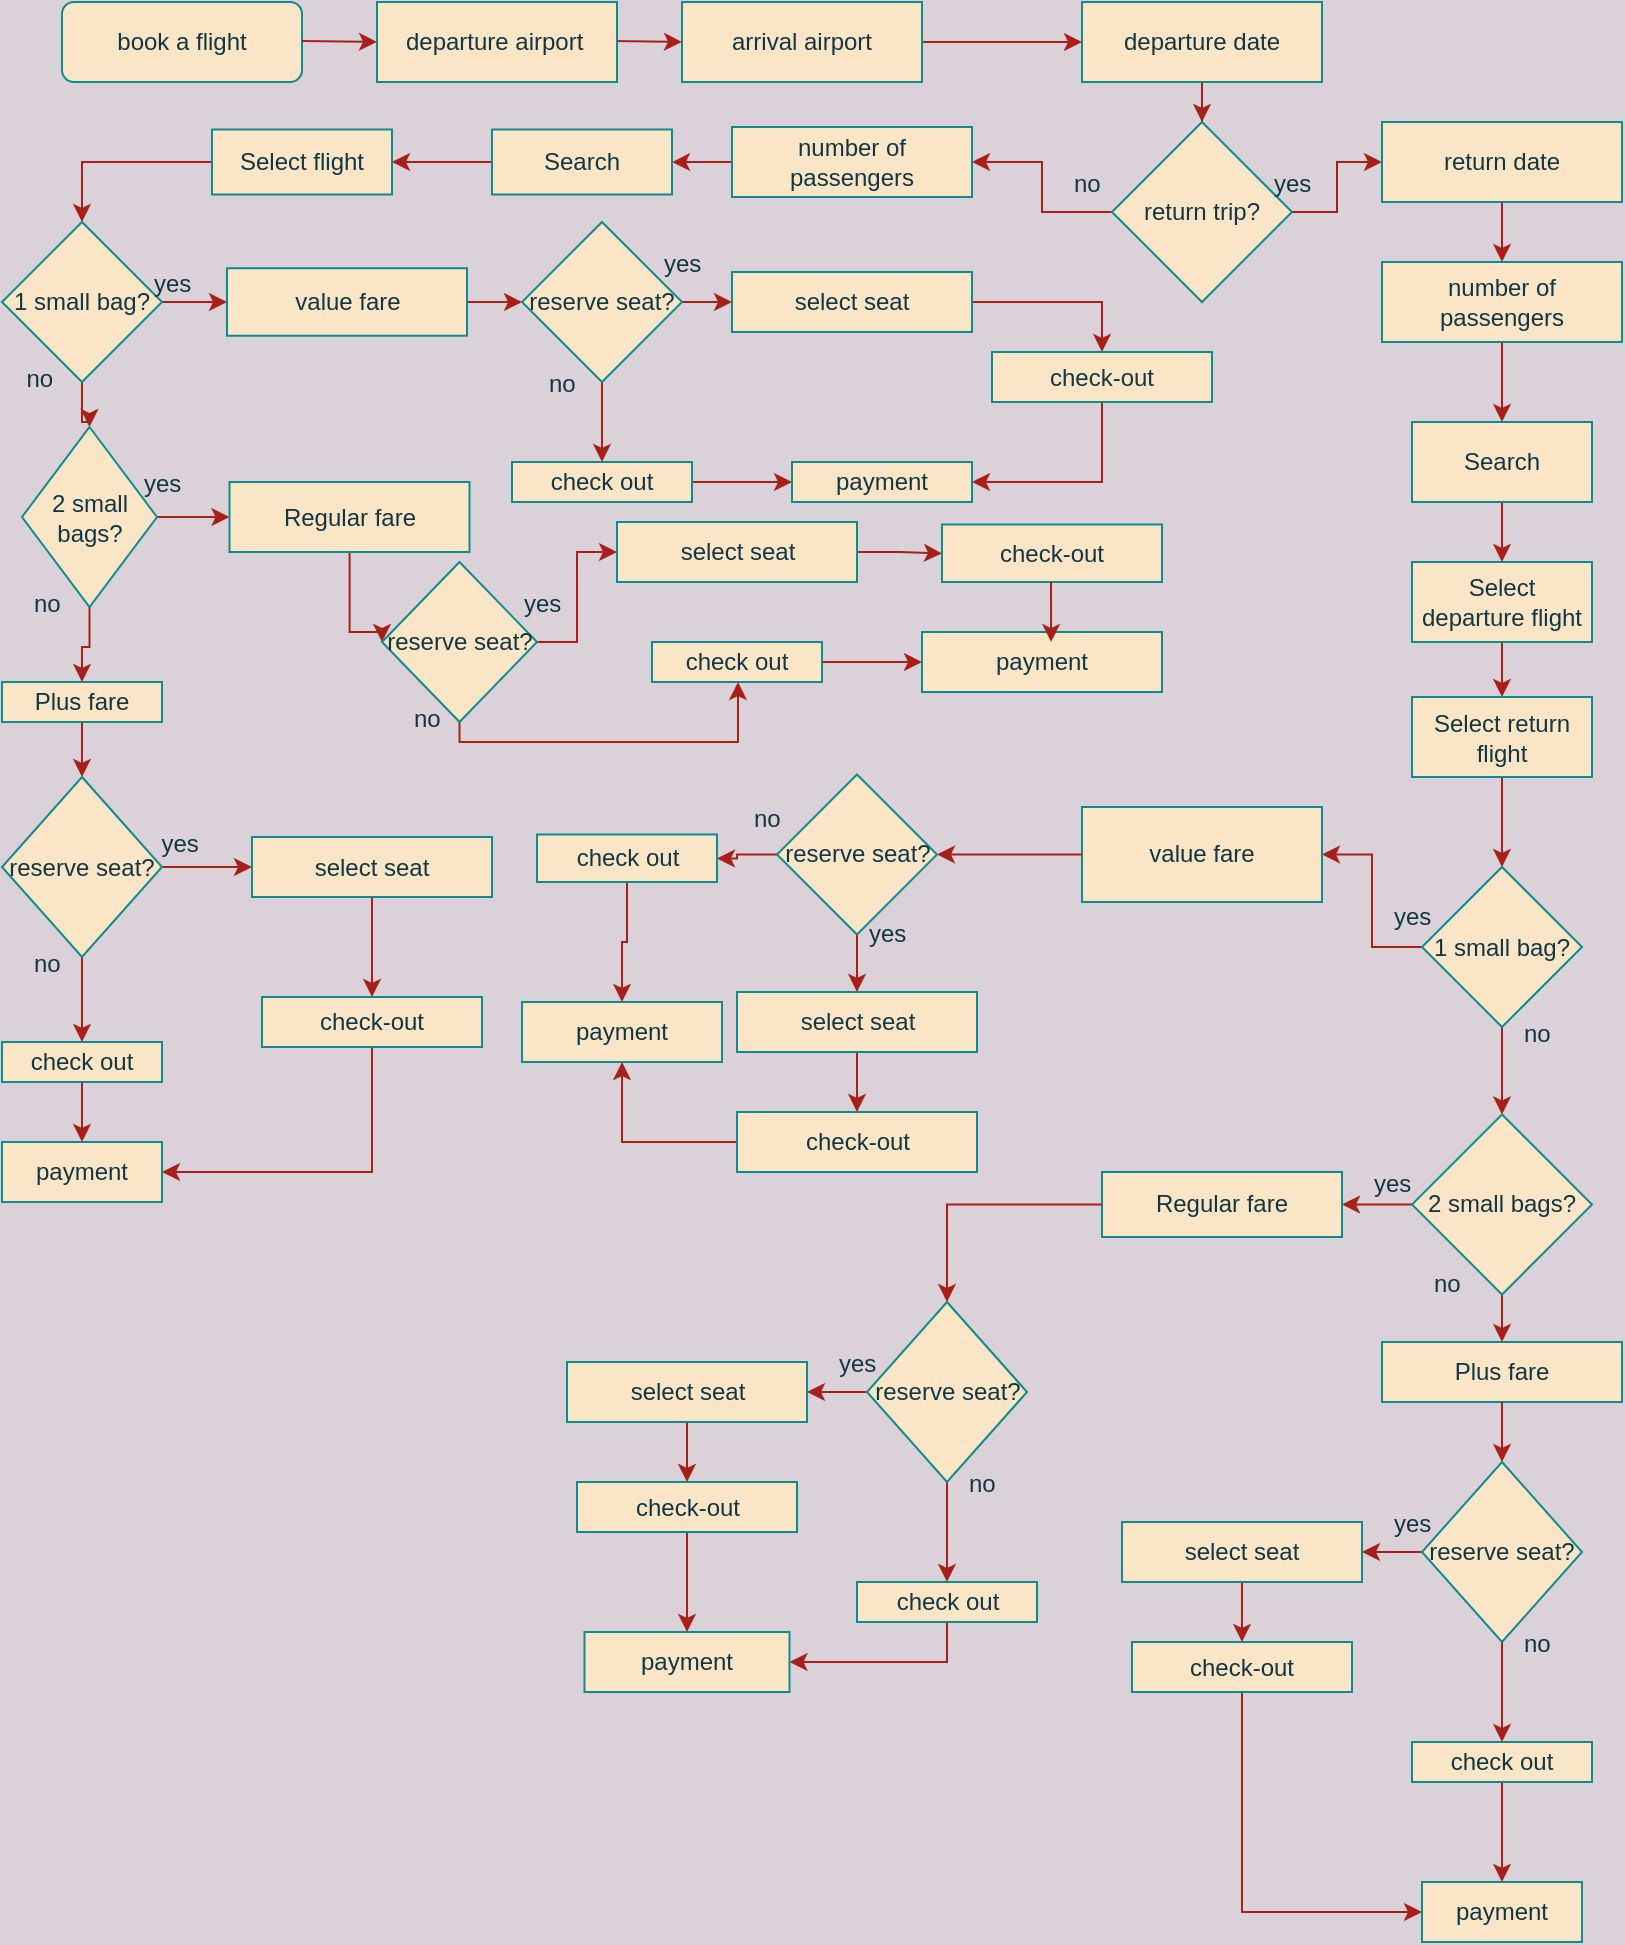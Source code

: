 <mxfile version="20.5.1" type="github">
  <diagram id="C5RBs43oDa-KdzZeNtuy" name="Page-1">
    <mxGraphModel dx="1554" dy="866" grid="1" gridSize="10" guides="1" tooltips="1" connect="1" arrows="1" fold="1" page="1" pageScale="1" pageWidth="827" pageHeight="1169" background="#DAD2D8" math="0" shadow="0">
      <root>
        <mxCell id="WIyWlLk6GJQsqaUBKTNV-0" />
        <mxCell id="WIyWlLk6GJQsqaUBKTNV-1" parent="WIyWlLk6GJQsqaUBKTNV-0" />
        <mxCell id="WIyWlLk6GJQsqaUBKTNV-3" value="book a flight" style="rounded=1;whiteSpace=wrap;html=1;fontSize=12;glass=0;strokeWidth=1;shadow=0;fillColor=#FAE5C7;strokeColor=#0F8B8D;fontColor=#143642;" parent="WIyWlLk6GJQsqaUBKTNV-1" vertex="1">
          <mxGeometry x="30" y="40" width="120" height="40" as="geometry" />
        </mxCell>
        <mxCell id="eK6FQkArAcEVJqSyKkLl-17" value="" style="edgeStyle=orthogonalEdgeStyle;rounded=0;orthogonalLoop=1;jettySize=auto;html=1;labelBackgroundColor=#DAD2D8;strokeColor=#A8201A;fontColor=#143642;" parent="WIyWlLk6GJQsqaUBKTNV-1" source="eK6FQkArAcEVJqSyKkLl-1" target="eK6FQkArAcEVJqSyKkLl-16" edge="1">
          <mxGeometry relative="1" as="geometry" />
        </mxCell>
        <mxCell id="eK6FQkArAcEVJqSyKkLl-1" value="arrival airport" style="rounded=0;whiteSpace=wrap;html=1;fillColor=#FAE5C7;strokeColor=#0F8B8D;fontColor=#143642;" parent="WIyWlLk6GJQsqaUBKTNV-1" vertex="1">
          <mxGeometry x="340" y="40" width="120" height="40" as="geometry" />
        </mxCell>
        <mxCell id="eK6FQkArAcEVJqSyKkLl-4" value="" style="endArrow=classic;html=1;rounded=0;entryX=0;entryY=0.5;entryDx=0;entryDy=0;labelBackgroundColor=#DAD2D8;strokeColor=#A8201A;fontColor=#143642;" parent="WIyWlLk6GJQsqaUBKTNV-1" edge="1" target="eK6FQkArAcEVJqSyKkLl-1">
          <mxGeometry width="50" height="50" relative="1" as="geometry">
            <mxPoint x="305" y="59.5" as="sourcePoint" />
            <mxPoint x="335" y="59.5" as="targetPoint" />
            <Array as="points">
              <mxPoint x="305" y="59.5" />
            </Array>
          </mxGeometry>
        </mxCell>
        <mxCell id="eK6FQkArAcEVJqSyKkLl-20" value="" style="edgeStyle=orthogonalEdgeStyle;rounded=0;orthogonalLoop=1;jettySize=auto;html=1;labelBackgroundColor=#DAD2D8;strokeColor=#A8201A;fontColor=#143642;" parent="WIyWlLk6GJQsqaUBKTNV-1" source="eK6FQkArAcEVJqSyKkLl-16" target="eK6FQkArAcEVJqSyKkLl-18" edge="1">
          <mxGeometry relative="1" as="geometry" />
        </mxCell>
        <mxCell id="eK6FQkArAcEVJqSyKkLl-16" value="departure date" style="rounded=0;whiteSpace=wrap;html=1;fillColor=#FAE5C7;strokeColor=#0F8B8D;fontColor=#143642;" parent="WIyWlLk6GJQsqaUBKTNV-1" vertex="1">
          <mxGeometry x="540" y="40" width="120" height="40" as="geometry" />
        </mxCell>
        <mxCell id="eK6FQkArAcEVJqSyKkLl-22" value="" style="edgeStyle=orthogonalEdgeStyle;rounded=0;orthogonalLoop=1;jettySize=auto;html=1;labelBackgroundColor=#DAD2D8;strokeColor=#A8201A;fontColor=#143642;" parent="WIyWlLk6GJQsqaUBKTNV-1" source="eK6FQkArAcEVJqSyKkLl-18" target="eK6FQkArAcEVJqSyKkLl-21" edge="1">
          <mxGeometry relative="1" as="geometry" />
        </mxCell>
        <mxCell id="rhOe6zKHTogy2aYQI5L2-4" value="" style="edgeStyle=orthogonalEdgeStyle;rounded=0;orthogonalLoop=1;jettySize=auto;html=1;labelBackgroundColor=#DAD2D8;strokeColor=#A8201A;fontColor=#143642;" edge="1" parent="WIyWlLk6GJQsqaUBKTNV-1" source="eK6FQkArAcEVJqSyKkLl-18" target="rhOe6zKHTogy2aYQI5L2-3">
          <mxGeometry relative="1" as="geometry" />
        </mxCell>
        <mxCell id="eK6FQkArAcEVJqSyKkLl-18" value="return trip?" style="rhombus;whiteSpace=wrap;html=1;rounded=0;fillColor=#FAE5C7;strokeColor=#0F8B8D;fontColor=#143642;" parent="WIyWlLk6GJQsqaUBKTNV-1" vertex="1">
          <mxGeometry x="555" y="100" width="90" height="90" as="geometry" />
        </mxCell>
        <mxCell id="rhOe6zKHTogy2aYQI5L2-7" value="" style="edgeStyle=orthogonalEdgeStyle;rounded=0;orthogonalLoop=1;jettySize=auto;html=1;labelBackgroundColor=#DAD2D8;strokeColor=#A8201A;fontColor=#143642;" edge="1" parent="WIyWlLk6GJQsqaUBKTNV-1" source="eK6FQkArAcEVJqSyKkLl-21" target="rhOe6zKHTogy2aYQI5L2-6">
          <mxGeometry relative="1" as="geometry" />
        </mxCell>
        <mxCell id="eK6FQkArAcEVJqSyKkLl-21" value="return date" style="whiteSpace=wrap;html=1;rounded=0;fillColor=#FAE5C7;strokeColor=#0F8B8D;fontColor=#143642;" parent="WIyWlLk6GJQsqaUBKTNV-1" vertex="1">
          <mxGeometry x="690" y="100" width="120" height="40" as="geometry" />
        </mxCell>
        <mxCell id="rhOe6zKHTogy2aYQI5L2-0" value="yes" style="text;strokeColor=none;fillColor=none;align=left;verticalAlign=middle;spacingLeft=4;spacingRight=4;overflow=hidden;points=[[0,0.5],[1,0.5]];portConstraint=eastwest;rotatable=0;fontColor=#143642;" vertex="1" parent="WIyWlLk6GJQsqaUBKTNV-1">
          <mxGeometry x="630" y="120" width="40" height="20" as="geometry" />
        </mxCell>
        <mxCell id="rhOe6zKHTogy2aYQI5L2-9" value="" style="edgeStyle=orthogonalEdgeStyle;rounded=0;orthogonalLoop=1;jettySize=auto;html=1;labelBackgroundColor=#DAD2D8;strokeColor=#A8201A;fontColor=#143642;" edge="1" parent="WIyWlLk6GJQsqaUBKTNV-1" source="rhOe6zKHTogy2aYQI5L2-3" target="rhOe6zKHTogy2aYQI5L2-8">
          <mxGeometry relative="1" as="geometry" />
        </mxCell>
        <mxCell id="rhOe6zKHTogy2aYQI5L2-3" value="number of passengers" style="whiteSpace=wrap;html=1;rounded=0;fillColor=#FAE5C7;strokeColor=#0F8B8D;fontColor=#143642;" vertex="1" parent="WIyWlLk6GJQsqaUBKTNV-1">
          <mxGeometry x="365" y="102.5" width="120" height="35" as="geometry" />
        </mxCell>
        <mxCell id="rhOe6zKHTogy2aYQI5L2-5" value="no" style="text;strokeColor=none;fillColor=none;align=left;verticalAlign=middle;spacingLeft=4;spacingRight=4;overflow=hidden;points=[[0,0.5],[1,0.5]];portConstraint=eastwest;rotatable=0;fontColor=#143642;" vertex="1" parent="WIyWlLk6GJQsqaUBKTNV-1">
          <mxGeometry x="530" y="120" width="40" height="20" as="geometry" />
        </mxCell>
        <mxCell id="rhOe6zKHTogy2aYQI5L2-11" value="" style="edgeStyle=orthogonalEdgeStyle;rounded=0;orthogonalLoop=1;jettySize=auto;html=1;labelBackgroundColor=#DAD2D8;strokeColor=#A8201A;fontColor=#143642;" edge="1" parent="WIyWlLk6GJQsqaUBKTNV-1" source="rhOe6zKHTogy2aYQI5L2-6" target="rhOe6zKHTogy2aYQI5L2-10">
          <mxGeometry relative="1" as="geometry" />
        </mxCell>
        <mxCell id="rhOe6zKHTogy2aYQI5L2-6" value="number of passengers" style="whiteSpace=wrap;html=1;rounded=0;fillColor=#FAE5C7;strokeColor=#0F8B8D;fontColor=#143642;" vertex="1" parent="WIyWlLk6GJQsqaUBKTNV-1">
          <mxGeometry x="690" y="170" width="120" height="40" as="geometry" />
        </mxCell>
        <mxCell id="rhOe6zKHTogy2aYQI5L2-13" value="" style="edgeStyle=orthogonalEdgeStyle;rounded=0;orthogonalLoop=1;jettySize=auto;html=1;labelBackgroundColor=#DAD2D8;strokeColor=#A8201A;fontColor=#143642;" edge="1" parent="WIyWlLk6GJQsqaUBKTNV-1" source="rhOe6zKHTogy2aYQI5L2-8" target="rhOe6zKHTogy2aYQI5L2-12">
          <mxGeometry relative="1" as="geometry" />
        </mxCell>
        <mxCell id="rhOe6zKHTogy2aYQI5L2-8" value="Search" style="whiteSpace=wrap;html=1;rounded=0;fillColor=#FAE5C7;strokeColor=#0F8B8D;fontColor=#143642;" vertex="1" parent="WIyWlLk6GJQsqaUBKTNV-1">
          <mxGeometry x="245" y="103.75" width="90" height="32.5" as="geometry" />
        </mxCell>
        <mxCell id="rhOe6zKHTogy2aYQI5L2-15" value="" style="edgeStyle=orthogonalEdgeStyle;rounded=0;orthogonalLoop=1;jettySize=auto;html=1;labelBackgroundColor=#DAD2D8;strokeColor=#A8201A;fontColor=#143642;" edge="1" parent="WIyWlLk6GJQsqaUBKTNV-1" source="rhOe6zKHTogy2aYQI5L2-10" target="rhOe6zKHTogy2aYQI5L2-14">
          <mxGeometry relative="1" as="geometry" />
        </mxCell>
        <mxCell id="rhOe6zKHTogy2aYQI5L2-10" value="Search" style="whiteSpace=wrap;html=1;rounded=0;fillColor=#FAE5C7;strokeColor=#0F8B8D;fontColor=#143642;" vertex="1" parent="WIyWlLk6GJQsqaUBKTNV-1">
          <mxGeometry x="705" y="250" width="90" height="40" as="geometry" />
        </mxCell>
        <mxCell id="rhOe6zKHTogy2aYQI5L2-19" value="" style="edgeStyle=orthogonalEdgeStyle;rounded=0;orthogonalLoop=1;jettySize=auto;html=1;labelBackgroundColor=#DAD2D8;strokeColor=#A8201A;fontColor=#143642;" edge="1" parent="WIyWlLk6GJQsqaUBKTNV-1" source="rhOe6zKHTogy2aYQI5L2-12" target="rhOe6zKHTogy2aYQI5L2-18">
          <mxGeometry relative="1" as="geometry" />
        </mxCell>
        <mxCell id="rhOe6zKHTogy2aYQI5L2-12" value="Select flight" style="whiteSpace=wrap;html=1;rounded=0;fillColor=#FAE5C7;strokeColor=#0F8B8D;fontColor=#143642;" vertex="1" parent="WIyWlLk6GJQsqaUBKTNV-1">
          <mxGeometry x="105" y="103.75" width="90" height="32.5" as="geometry" />
        </mxCell>
        <mxCell id="rhOe6zKHTogy2aYQI5L2-17" value="" style="edgeStyle=orthogonalEdgeStyle;rounded=0;orthogonalLoop=1;jettySize=auto;html=1;labelBackgroundColor=#DAD2D8;strokeColor=#A8201A;fontColor=#143642;" edge="1" parent="WIyWlLk6GJQsqaUBKTNV-1" source="rhOe6zKHTogy2aYQI5L2-14" target="rhOe6zKHTogy2aYQI5L2-16">
          <mxGeometry relative="1" as="geometry" />
        </mxCell>
        <mxCell id="rhOe6zKHTogy2aYQI5L2-14" value="Select departure flight" style="whiteSpace=wrap;html=1;rounded=0;fillColor=#FAE5C7;strokeColor=#0F8B8D;fontColor=#143642;" vertex="1" parent="WIyWlLk6GJQsqaUBKTNV-1">
          <mxGeometry x="705" y="320" width="90" height="40" as="geometry" />
        </mxCell>
        <mxCell id="rhOe6zKHTogy2aYQI5L2-35" value="" style="edgeStyle=orthogonalEdgeStyle;rounded=0;orthogonalLoop=1;jettySize=auto;html=1;labelBackgroundColor=#DAD2D8;strokeColor=#A8201A;fontColor=#143642;" edge="1" parent="WIyWlLk6GJQsqaUBKTNV-1" source="rhOe6zKHTogy2aYQI5L2-16" target="rhOe6zKHTogy2aYQI5L2-34">
          <mxGeometry relative="1" as="geometry" />
        </mxCell>
        <mxCell id="rhOe6zKHTogy2aYQI5L2-16" value="Select return flight" style="whiteSpace=wrap;html=1;rounded=0;fillColor=#FAE5C7;strokeColor=#0F8B8D;fontColor=#143642;" vertex="1" parent="WIyWlLk6GJQsqaUBKTNV-1">
          <mxGeometry x="705" y="387.5" width="90" height="40" as="geometry" />
        </mxCell>
        <mxCell id="rhOe6zKHTogy2aYQI5L2-21" value="" style="edgeStyle=orthogonalEdgeStyle;rounded=0;orthogonalLoop=1;jettySize=auto;html=1;labelBackgroundColor=#DAD2D8;strokeColor=#A8201A;fontColor=#143642;" edge="1" parent="WIyWlLk6GJQsqaUBKTNV-1" source="rhOe6zKHTogy2aYQI5L2-18" target="rhOe6zKHTogy2aYQI5L2-20">
          <mxGeometry relative="1" as="geometry" />
        </mxCell>
        <mxCell id="rhOe6zKHTogy2aYQI5L2-27" value="" style="edgeStyle=orthogonalEdgeStyle;rounded=0;orthogonalLoop=1;jettySize=auto;html=1;labelBackgroundColor=#DAD2D8;strokeColor=#A8201A;fontColor=#143642;" edge="1" parent="WIyWlLk6GJQsqaUBKTNV-1" source="rhOe6zKHTogy2aYQI5L2-18" target="rhOe6zKHTogy2aYQI5L2-26">
          <mxGeometry relative="1" as="geometry" />
        </mxCell>
        <mxCell id="rhOe6zKHTogy2aYQI5L2-18" value="1 small bag?" style="rhombus;whiteSpace=wrap;html=1;rounded=0;fillColor=#FAE5C7;strokeColor=#0F8B8D;fontColor=#143642;" vertex="1" parent="WIyWlLk6GJQsqaUBKTNV-1">
          <mxGeometry y="150" width="80" height="80" as="geometry" />
        </mxCell>
        <mxCell id="rhOe6zKHTogy2aYQI5L2-54" value="" style="edgeStyle=orthogonalEdgeStyle;rounded=0;orthogonalLoop=1;jettySize=auto;html=1;labelBackgroundColor=#DAD2D8;strokeColor=#A8201A;fontColor=#143642;" edge="1" parent="WIyWlLk6GJQsqaUBKTNV-1" source="rhOe6zKHTogy2aYQI5L2-20" target="rhOe6zKHTogy2aYQI5L2-53">
          <mxGeometry relative="1" as="geometry" />
        </mxCell>
        <mxCell id="rhOe6zKHTogy2aYQI5L2-20" value="value fare" style="whiteSpace=wrap;html=1;rounded=0;fillColor=#FAE5C7;strokeColor=#0F8B8D;fontColor=#143642;" vertex="1" parent="WIyWlLk6GJQsqaUBKTNV-1">
          <mxGeometry x="112.5" y="173.12" width="120" height="33.75" as="geometry" />
        </mxCell>
        <mxCell id="rhOe6zKHTogy2aYQI5L2-22" value="yes" style="text;strokeColor=none;fillColor=none;align=left;verticalAlign=middle;spacingLeft=4;spacingRight=4;overflow=hidden;points=[[0,0.5],[1,0.5]];portConstraint=eastwest;rotatable=0;fontColor=#143642;" vertex="1" parent="WIyWlLk6GJQsqaUBKTNV-1">
          <mxGeometry x="70" y="170" width="40" height="20" as="geometry" />
        </mxCell>
        <mxCell id="rhOe6zKHTogy2aYQI5L2-23" value="no" style="text;strokeColor=none;fillColor=none;align=left;verticalAlign=middle;spacingLeft=4;spacingRight=4;overflow=hidden;points=[[0,0.5],[1,0.5]];portConstraint=eastwest;rotatable=0;fontColor=#143642;" vertex="1" parent="WIyWlLk6GJQsqaUBKTNV-1">
          <mxGeometry x="6.25" y="217.5" width="40" height="20" as="geometry" />
        </mxCell>
        <mxCell id="rhOe6zKHTogy2aYQI5L2-29" value="" style="edgeStyle=orthogonalEdgeStyle;rounded=0;orthogonalLoop=1;jettySize=auto;html=1;labelBackgroundColor=#DAD2D8;strokeColor=#A8201A;fontColor=#143642;" edge="1" parent="WIyWlLk6GJQsqaUBKTNV-1" source="rhOe6zKHTogy2aYQI5L2-26" target="rhOe6zKHTogy2aYQI5L2-28">
          <mxGeometry relative="1" as="geometry" />
        </mxCell>
        <mxCell id="rhOe6zKHTogy2aYQI5L2-32" value="" style="edgeStyle=orthogonalEdgeStyle;rounded=0;orthogonalLoop=1;jettySize=auto;html=1;labelBackgroundColor=#DAD2D8;strokeColor=#A8201A;fontColor=#143642;" edge="1" parent="WIyWlLk6GJQsqaUBKTNV-1" source="rhOe6zKHTogy2aYQI5L2-26" target="rhOe6zKHTogy2aYQI5L2-31">
          <mxGeometry relative="1" as="geometry" />
        </mxCell>
        <mxCell id="rhOe6zKHTogy2aYQI5L2-26" value="2 small bags?" style="rhombus;whiteSpace=wrap;html=1;rounded=0;fillColor=#FAE5C7;strokeColor=#0F8B8D;fontColor=#143642;" vertex="1" parent="WIyWlLk6GJQsqaUBKTNV-1">
          <mxGeometry x="10" y="252.5" width="67.5" height="90" as="geometry" />
        </mxCell>
        <mxCell id="rhOe6zKHTogy2aYQI5L2-73" value="" style="edgeStyle=orthogonalEdgeStyle;rounded=0;orthogonalLoop=1;jettySize=auto;html=1;entryX=0;entryY=0.5;entryDx=0;entryDy=0;labelBackgroundColor=#DAD2D8;strokeColor=#A8201A;fontColor=#143642;" edge="1" parent="WIyWlLk6GJQsqaUBKTNV-1" source="rhOe6zKHTogy2aYQI5L2-28" target="rhOe6zKHTogy2aYQI5L2-66">
          <mxGeometry relative="1" as="geometry">
            <mxPoint x="310" y="668" as="targetPoint" />
            <Array as="points">
              <mxPoint x="173" y="355" />
            </Array>
          </mxGeometry>
        </mxCell>
        <mxCell id="rhOe6zKHTogy2aYQI5L2-28" value="Regular fare" style="whiteSpace=wrap;html=1;rounded=0;fillColor=#FAE5C7;strokeColor=#0F8B8D;fontColor=#143642;" vertex="1" parent="WIyWlLk6GJQsqaUBKTNV-1">
          <mxGeometry x="113.75" y="280" width="120" height="35" as="geometry" />
        </mxCell>
        <mxCell id="rhOe6zKHTogy2aYQI5L2-30" value="yes" style="text;strokeColor=none;fillColor=none;align=left;verticalAlign=middle;spacingLeft=4;spacingRight=4;overflow=hidden;points=[[0,0.5],[1,0.5]];portConstraint=eastwest;rotatable=0;fontColor=#143642;" vertex="1" parent="WIyWlLk6GJQsqaUBKTNV-1">
          <mxGeometry x="65" y="270" width="40" height="20" as="geometry" />
        </mxCell>
        <mxCell id="rhOe6zKHTogy2aYQI5L2-106" value="" style="edgeStyle=orthogonalEdgeStyle;rounded=0;orthogonalLoop=1;jettySize=auto;html=1;labelBackgroundColor=#DAD2D8;strokeColor=#A8201A;fontColor=#143642;" edge="1" parent="WIyWlLk6GJQsqaUBKTNV-1" source="rhOe6zKHTogy2aYQI5L2-31" target="rhOe6zKHTogy2aYQI5L2-79">
          <mxGeometry relative="1" as="geometry" />
        </mxCell>
        <mxCell id="rhOe6zKHTogy2aYQI5L2-31" value="Plus fare" style="whiteSpace=wrap;html=1;rounded=0;fillColor=#FAE5C7;strokeColor=#0F8B8D;fontColor=#143642;" vertex="1" parent="WIyWlLk6GJQsqaUBKTNV-1">
          <mxGeometry y="380" width="80" height="20" as="geometry" />
        </mxCell>
        <mxCell id="rhOe6zKHTogy2aYQI5L2-33" value="no" style="text;strokeColor=none;fillColor=none;align=left;verticalAlign=middle;spacingLeft=4;spacingRight=4;overflow=hidden;points=[[0,0.5],[1,0.5]];portConstraint=eastwest;rotatable=0;fontColor=#143642;" vertex="1" parent="WIyWlLk6GJQsqaUBKTNV-1">
          <mxGeometry x="10" y="330" width="40" height="20" as="geometry" />
        </mxCell>
        <mxCell id="rhOe6zKHTogy2aYQI5L2-37" value="" style="edgeStyle=orthogonalEdgeStyle;rounded=0;orthogonalLoop=1;jettySize=auto;html=1;labelBackgroundColor=#DAD2D8;strokeColor=#A8201A;fontColor=#143642;" edge="1" parent="WIyWlLk6GJQsqaUBKTNV-1" source="rhOe6zKHTogy2aYQI5L2-34" target="rhOe6zKHTogy2aYQI5L2-36">
          <mxGeometry relative="1" as="geometry" />
        </mxCell>
        <mxCell id="rhOe6zKHTogy2aYQI5L2-41" value="" style="edgeStyle=orthogonalEdgeStyle;rounded=0;orthogonalLoop=1;jettySize=auto;html=1;labelBackgroundColor=#DAD2D8;strokeColor=#A8201A;fontColor=#143642;" edge="1" parent="WIyWlLk6GJQsqaUBKTNV-1" source="rhOe6zKHTogy2aYQI5L2-34" target="rhOe6zKHTogy2aYQI5L2-40">
          <mxGeometry relative="1" as="geometry" />
        </mxCell>
        <mxCell id="rhOe6zKHTogy2aYQI5L2-34" value="1 small bag?" style="rhombus;whiteSpace=wrap;html=1;rounded=0;fillColor=#FAE5C7;strokeColor=#0F8B8D;fontColor=#143642;" vertex="1" parent="WIyWlLk6GJQsqaUBKTNV-1">
          <mxGeometry x="710" y="472.5" width="80" height="80" as="geometry" />
        </mxCell>
        <mxCell id="rhOe6zKHTogy2aYQI5L2-36" value="value fare" style="whiteSpace=wrap;html=1;rounded=0;fillColor=#FAE5C7;strokeColor=#0F8B8D;fontColor=#143642;" vertex="1" parent="WIyWlLk6GJQsqaUBKTNV-1">
          <mxGeometry x="540" y="442.5" width="120" height="47.5" as="geometry" />
        </mxCell>
        <mxCell id="rhOe6zKHTogy2aYQI5L2-43" value="" style="edgeStyle=orthogonalEdgeStyle;rounded=0;orthogonalLoop=1;jettySize=auto;html=1;labelBackgroundColor=#DAD2D8;strokeColor=#A8201A;fontColor=#143642;" edge="1" parent="WIyWlLk6GJQsqaUBKTNV-1" source="rhOe6zKHTogy2aYQI5L2-40" target="rhOe6zKHTogy2aYQI5L2-42">
          <mxGeometry relative="1" as="geometry" />
        </mxCell>
        <mxCell id="rhOe6zKHTogy2aYQI5L2-46" value="" style="edgeStyle=orthogonalEdgeStyle;rounded=0;orthogonalLoop=1;jettySize=auto;html=1;labelBackgroundColor=#DAD2D8;strokeColor=#A8201A;fontColor=#143642;" edge="1" parent="WIyWlLk6GJQsqaUBKTNV-1" source="rhOe6zKHTogy2aYQI5L2-40" target="rhOe6zKHTogy2aYQI5L2-45">
          <mxGeometry relative="1" as="geometry" />
        </mxCell>
        <mxCell id="rhOe6zKHTogy2aYQI5L2-40" value="2 small bags?" style="rhombus;whiteSpace=wrap;html=1;rounded=0;fillColor=#FAE5C7;strokeColor=#0F8B8D;fontColor=#143642;" vertex="1" parent="WIyWlLk6GJQsqaUBKTNV-1">
          <mxGeometry x="705" y="596.25" width="90" height="90" as="geometry" />
        </mxCell>
        <mxCell id="rhOe6zKHTogy2aYQI5L2-42" value="Regular fare" style="whiteSpace=wrap;html=1;rounded=0;fillColor=#FAE5C7;strokeColor=#0F8B8D;fontColor=#143642;" vertex="1" parent="WIyWlLk6GJQsqaUBKTNV-1">
          <mxGeometry x="550" y="625" width="120" height="32.5" as="geometry" />
        </mxCell>
        <mxCell id="rhOe6zKHTogy2aYQI5L2-45" value="Plus fare" style="whiteSpace=wrap;html=1;rounded=0;fillColor=#FAE5C7;strokeColor=#0F8B8D;fontColor=#143642;" vertex="1" parent="WIyWlLk6GJQsqaUBKTNV-1">
          <mxGeometry x="690" y="710" width="120" height="30" as="geometry" />
        </mxCell>
        <mxCell id="rhOe6zKHTogy2aYQI5L2-47" value="yes" style="text;strokeColor=none;fillColor=none;align=left;verticalAlign=middle;spacingLeft=4;spacingRight=4;overflow=hidden;points=[[0,0.5],[1,0.5]];portConstraint=eastwest;rotatable=0;fontColor=#143642;" vertex="1" parent="WIyWlLk6GJQsqaUBKTNV-1">
          <mxGeometry x="690" y="486.26" width="40" height="20" as="geometry" />
        </mxCell>
        <mxCell id="rhOe6zKHTogy2aYQI5L2-48" value="no" style="text;strokeColor=none;fillColor=none;align=left;verticalAlign=middle;spacingLeft=4;spacingRight=4;overflow=hidden;points=[[0,0.5],[1,0.5]];portConstraint=eastwest;rotatable=0;fontColor=#143642;" vertex="1" parent="WIyWlLk6GJQsqaUBKTNV-1">
          <mxGeometry x="755" y="545" width="40" height="20" as="geometry" />
        </mxCell>
        <mxCell id="rhOe6zKHTogy2aYQI5L2-49" value="yes" style="text;strokeColor=none;fillColor=none;align=left;verticalAlign=middle;spacingLeft=4;spacingRight=4;overflow=hidden;points=[[0,0.5],[1,0.5]];portConstraint=eastwest;rotatable=0;fontColor=#143642;" vertex="1" parent="WIyWlLk6GJQsqaUBKTNV-1">
          <mxGeometry x="680" y="620" width="40" height="20" as="geometry" />
        </mxCell>
        <mxCell id="rhOe6zKHTogy2aYQI5L2-50" value="no" style="text;strokeColor=none;fillColor=none;align=left;verticalAlign=middle;spacingLeft=4;spacingRight=4;overflow=hidden;points=[[0,0.5],[1,0.5]];portConstraint=eastwest;rotatable=0;fontColor=#143642;" vertex="1" parent="WIyWlLk6GJQsqaUBKTNV-1">
          <mxGeometry x="710" y="670" width="40" height="20" as="geometry" />
        </mxCell>
        <mxCell id="rhOe6zKHTogy2aYQI5L2-56" value="" style="edgeStyle=orthogonalEdgeStyle;rounded=0;orthogonalLoop=1;jettySize=auto;html=1;labelBackgroundColor=#DAD2D8;strokeColor=#A8201A;fontColor=#143642;" edge="1" parent="WIyWlLk6GJQsqaUBKTNV-1" source="rhOe6zKHTogy2aYQI5L2-53" target="rhOe6zKHTogy2aYQI5L2-55">
          <mxGeometry relative="1" as="geometry" />
        </mxCell>
        <mxCell id="rhOe6zKHTogy2aYQI5L2-58" value="" style="edgeStyle=orthogonalEdgeStyle;rounded=0;orthogonalLoop=1;jettySize=auto;html=1;labelBackgroundColor=#DAD2D8;strokeColor=#A8201A;fontColor=#143642;" edge="1" parent="WIyWlLk6GJQsqaUBKTNV-1" source="rhOe6zKHTogy2aYQI5L2-53" target="rhOe6zKHTogy2aYQI5L2-57">
          <mxGeometry relative="1" as="geometry" />
        </mxCell>
        <mxCell id="rhOe6zKHTogy2aYQI5L2-53" value="reserve seat?" style="rhombus;whiteSpace=wrap;html=1;rounded=0;fillColor=#FAE5C7;strokeColor=#0F8B8D;fontColor=#143642;" vertex="1" parent="WIyWlLk6GJQsqaUBKTNV-1">
          <mxGeometry x="260" y="149.995" width="80" height="80" as="geometry" />
        </mxCell>
        <mxCell id="rhOe6zKHTogy2aYQI5L2-62" value="" style="edgeStyle=orthogonalEdgeStyle;rounded=0;orthogonalLoop=1;jettySize=auto;html=1;labelBackgroundColor=#DAD2D8;strokeColor=#A8201A;fontColor=#143642;" edge="1" parent="WIyWlLk6GJQsqaUBKTNV-1" source="rhOe6zKHTogy2aYQI5L2-55" target="rhOe6zKHTogy2aYQI5L2-61">
          <mxGeometry relative="1" as="geometry" />
        </mxCell>
        <mxCell id="rhOe6zKHTogy2aYQI5L2-55" value="select seat" style="rounded=0;whiteSpace=wrap;html=1;fillColor=#FAE5C7;strokeColor=#0F8B8D;fontColor=#143642;" vertex="1" parent="WIyWlLk6GJQsqaUBKTNV-1">
          <mxGeometry x="365" y="174.99" width="120" height="30" as="geometry" />
        </mxCell>
        <mxCell id="rhOe6zKHTogy2aYQI5L2-129" value="" style="edgeStyle=orthogonalEdgeStyle;rounded=0;orthogonalLoop=1;jettySize=auto;html=1;labelBackgroundColor=#DAD2D8;strokeColor=#A8201A;fontColor=#143642;" edge="1" parent="WIyWlLk6GJQsqaUBKTNV-1" source="rhOe6zKHTogy2aYQI5L2-57" target="rhOe6zKHTogy2aYQI5L2-128">
          <mxGeometry relative="1" as="geometry" />
        </mxCell>
        <mxCell id="rhOe6zKHTogy2aYQI5L2-57" value="check out" style="whiteSpace=wrap;html=1;rounded=0;fillColor=#FAE5C7;strokeColor=#0F8B8D;fontColor=#143642;" vertex="1" parent="WIyWlLk6GJQsqaUBKTNV-1">
          <mxGeometry x="255" y="270" width="90" height="20" as="geometry" />
        </mxCell>
        <mxCell id="rhOe6zKHTogy2aYQI5L2-59" value="no" style="text;strokeColor=none;fillColor=none;align=left;verticalAlign=middle;spacingLeft=4;spacingRight=4;overflow=hidden;points=[[0,0.5],[1,0.5]];portConstraint=eastwest;rotatable=0;fontColor=#143642;" vertex="1" parent="WIyWlLk6GJQsqaUBKTNV-1">
          <mxGeometry x="267.5" y="220" width="40" height="20" as="geometry" />
        </mxCell>
        <mxCell id="rhOe6zKHTogy2aYQI5L2-60" value="yes" style="text;strokeColor=none;fillColor=none;align=left;verticalAlign=middle;spacingLeft=4;spacingRight=4;overflow=hidden;points=[[0,0.5],[1,0.5]];portConstraint=eastwest;rotatable=0;fontColor=#143642;" vertex="1" parent="WIyWlLk6GJQsqaUBKTNV-1">
          <mxGeometry x="325" y="160" width="40" height="20" as="geometry" />
        </mxCell>
        <mxCell id="rhOe6zKHTogy2aYQI5L2-130" value="" style="edgeStyle=orthogonalEdgeStyle;rounded=0;orthogonalLoop=1;jettySize=auto;html=1;entryX=1;entryY=0.5;entryDx=0;entryDy=0;labelBackgroundColor=#DAD2D8;strokeColor=#A8201A;fontColor=#143642;" edge="1" parent="WIyWlLk6GJQsqaUBKTNV-1" source="rhOe6zKHTogy2aYQI5L2-61" target="rhOe6zKHTogy2aYQI5L2-128">
          <mxGeometry relative="1" as="geometry">
            <mxPoint x="490" y="280" as="targetPoint" />
            <Array as="points">
              <mxPoint x="550" y="280" />
            </Array>
          </mxGeometry>
        </mxCell>
        <mxCell id="rhOe6zKHTogy2aYQI5L2-61" value="check-out" style="rounded=0;whiteSpace=wrap;html=1;fillColor=#FAE5C7;strokeColor=#0F8B8D;fontColor=#143642;" vertex="1" parent="WIyWlLk6GJQsqaUBKTNV-1">
          <mxGeometry x="495" y="215" width="110" height="25" as="geometry" />
        </mxCell>
        <mxCell id="rhOe6zKHTogy2aYQI5L2-64" value="" style="edgeStyle=orthogonalEdgeStyle;rounded=0;orthogonalLoop=1;jettySize=auto;html=1;labelBackgroundColor=#DAD2D8;strokeColor=#A8201A;fontColor=#143642;" edge="1" parent="WIyWlLk6GJQsqaUBKTNV-1" source="rhOe6zKHTogy2aYQI5L2-66" target="rhOe6zKHTogy2aYQI5L2-68">
          <mxGeometry relative="1" as="geometry" />
        </mxCell>
        <mxCell id="rhOe6zKHTogy2aYQI5L2-65" value="" style="edgeStyle=orthogonalEdgeStyle;rounded=0;orthogonalLoop=1;jettySize=auto;html=1;labelBackgroundColor=#DAD2D8;strokeColor=#A8201A;fontColor=#143642;" edge="1" parent="WIyWlLk6GJQsqaUBKTNV-1" source="rhOe6zKHTogy2aYQI5L2-66" target="rhOe6zKHTogy2aYQI5L2-69">
          <mxGeometry relative="1" as="geometry">
            <Array as="points">
              <mxPoint x="229" y="410" />
              <mxPoint x="368" y="410" />
            </Array>
          </mxGeometry>
        </mxCell>
        <mxCell id="rhOe6zKHTogy2aYQI5L2-66" value="reserve seat?" style="rhombus;whiteSpace=wrap;html=1;rounded=0;fillColor=#FAE5C7;strokeColor=#0F8B8D;fontColor=#143642;" vertex="1" parent="WIyWlLk6GJQsqaUBKTNV-1">
          <mxGeometry x="190" y="320" width="77.5" height="80" as="geometry" />
        </mxCell>
        <mxCell id="rhOe6zKHTogy2aYQI5L2-67" value="" style="edgeStyle=orthogonalEdgeStyle;rounded=0;orthogonalLoop=1;jettySize=auto;html=1;labelBackgroundColor=#DAD2D8;strokeColor=#A8201A;fontColor=#143642;" edge="1" parent="WIyWlLk6GJQsqaUBKTNV-1" source="rhOe6zKHTogy2aYQI5L2-68" target="rhOe6zKHTogy2aYQI5L2-72">
          <mxGeometry relative="1" as="geometry" />
        </mxCell>
        <mxCell id="rhOe6zKHTogy2aYQI5L2-68" value="select seat" style="rounded=0;whiteSpace=wrap;html=1;fillColor=#FAE5C7;strokeColor=#0F8B8D;fontColor=#143642;" vertex="1" parent="WIyWlLk6GJQsqaUBKTNV-1">
          <mxGeometry x="307.5" y="300" width="120" height="30" as="geometry" />
        </mxCell>
        <mxCell id="rhOe6zKHTogy2aYQI5L2-132" value="" style="edgeStyle=orthogonalEdgeStyle;rounded=0;orthogonalLoop=1;jettySize=auto;html=1;labelBackgroundColor=#DAD2D8;strokeColor=#A8201A;fontColor=#143642;" edge="1" parent="WIyWlLk6GJQsqaUBKTNV-1" source="rhOe6zKHTogy2aYQI5L2-69" target="rhOe6zKHTogy2aYQI5L2-131">
          <mxGeometry relative="1" as="geometry" />
        </mxCell>
        <mxCell id="rhOe6zKHTogy2aYQI5L2-69" value="check out" style="whiteSpace=wrap;html=1;rounded=0;fillColor=#FAE5C7;strokeColor=#0F8B8D;fontColor=#143642;" vertex="1" parent="WIyWlLk6GJQsqaUBKTNV-1">
          <mxGeometry x="325" y="360" width="85" height="20" as="geometry" />
        </mxCell>
        <mxCell id="rhOe6zKHTogy2aYQI5L2-70" value="no" style="text;strokeColor=none;fillColor=none;align=left;verticalAlign=middle;spacingLeft=4;spacingRight=4;overflow=hidden;points=[[0,0.5],[1,0.5]];portConstraint=eastwest;rotatable=0;fontColor=#143642;" vertex="1" parent="WIyWlLk6GJQsqaUBKTNV-1">
          <mxGeometry x="200" y="387.5" width="40" height="20" as="geometry" />
        </mxCell>
        <mxCell id="rhOe6zKHTogy2aYQI5L2-71" value="yes" style="text;strokeColor=none;fillColor=none;align=left;verticalAlign=middle;spacingLeft=4;spacingRight=4;overflow=hidden;points=[[0,0.5],[1,0.5]];portConstraint=eastwest;rotatable=0;fontColor=#143642;" vertex="1" parent="WIyWlLk6GJQsqaUBKTNV-1">
          <mxGeometry x="255" y="330" width="40" height="20" as="geometry" />
        </mxCell>
        <mxCell id="rhOe6zKHTogy2aYQI5L2-72" value="check-out" style="rounded=0;whiteSpace=wrap;html=1;fillColor=#FAE5C7;strokeColor=#0F8B8D;fontColor=#143642;" vertex="1" parent="WIyWlLk6GJQsqaUBKTNV-1">
          <mxGeometry x="470" y="301.25" width="110" height="28.75" as="geometry" />
        </mxCell>
        <mxCell id="rhOe6zKHTogy2aYQI5L2-77" value="" style="edgeStyle=orthogonalEdgeStyle;rounded=0;orthogonalLoop=1;jettySize=auto;html=1;labelBackgroundColor=#DAD2D8;strokeColor=#A8201A;fontColor=#143642;" edge="1" parent="WIyWlLk6GJQsqaUBKTNV-1" source="rhOe6zKHTogy2aYQI5L2-79" target="rhOe6zKHTogy2aYQI5L2-81">
          <mxGeometry relative="1" as="geometry" />
        </mxCell>
        <mxCell id="rhOe6zKHTogy2aYQI5L2-78" value="" style="edgeStyle=orthogonalEdgeStyle;rounded=0;orthogonalLoop=1;jettySize=auto;html=1;labelBackgroundColor=#DAD2D8;strokeColor=#A8201A;fontColor=#143642;" edge="1" parent="WIyWlLk6GJQsqaUBKTNV-1" source="rhOe6zKHTogy2aYQI5L2-79" target="rhOe6zKHTogy2aYQI5L2-82">
          <mxGeometry relative="1" as="geometry" />
        </mxCell>
        <mxCell id="rhOe6zKHTogy2aYQI5L2-79" value="reserve seat?" style="rhombus;whiteSpace=wrap;html=1;rounded=0;fillColor=#FAE5C7;strokeColor=#0F8B8D;fontColor=#143642;" vertex="1" parent="WIyWlLk6GJQsqaUBKTNV-1">
          <mxGeometry y="427.5" width="80" height="90" as="geometry" />
        </mxCell>
        <mxCell id="rhOe6zKHTogy2aYQI5L2-80" value="" style="edgeStyle=orthogonalEdgeStyle;rounded=0;orthogonalLoop=1;jettySize=auto;html=1;labelBackgroundColor=#DAD2D8;strokeColor=#A8201A;fontColor=#143642;" edge="1" parent="WIyWlLk6GJQsqaUBKTNV-1" source="rhOe6zKHTogy2aYQI5L2-81" target="rhOe6zKHTogy2aYQI5L2-85">
          <mxGeometry relative="1" as="geometry" />
        </mxCell>
        <mxCell id="rhOe6zKHTogy2aYQI5L2-81" value="select seat" style="rounded=0;whiteSpace=wrap;html=1;fillColor=#FAE5C7;strokeColor=#0F8B8D;fontColor=#143642;" vertex="1" parent="WIyWlLk6GJQsqaUBKTNV-1">
          <mxGeometry x="125" y="457.5" width="120" height="30" as="geometry" />
        </mxCell>
        <mxCell id="rhOe6zKHTogy2aYQI5L2-140" value="" style="edgeStyle=orthogonalEdgeStyle;rounded=0;orthogonalLoop=1;jettySize=auto;html=1;labelBackgroundColor=#DAD2D8;strokeColor=#A8201A;fontColor=#143642;" edge="1" parent="WIyWlLk6GJQsqaUBKTNV-1" source="rhOe6zKHTogy2aYQI5L2-82" target="rhOe6zKHTogy2aYQI5L2-139">
          <mxGeometry relative="1" as="geometry" />
        </mxCell>
        <mxCell id="rhOe6zKHTogy2aYQI5L2-82" value="check out" style="whiteSpace=wrap;html=1;rounded=0;fillColor=#FAE5C7;strokeColor=#0F8B8D;fontColor=#143642;" vertex="1" parent="WIyWlLk6GJQsqaUBKTNV-1">
          <mxGeometry y="560" width="80" height="20" as="geometry" />
        </mxCell>
        <mxCell id="rhOe6zKHTogy2aYQI5L2-83" value="no" style="text;strokeColor=none;fillColor=none;align=left;verticalAlign=middle;spacingLeft=4;spacingRight=4;overflow=hidden;points=[[0,0.5],[1,0.5]];portConstraint=eastwest;rotatable=0;fontColor=#143642;" vertex="1" parent="WIyWlLk6GJQsqaUBKTNV-1">
          <mxGeometry x="10" y="510" width="40" height="20" as="geometry" />
        </mxCell>
        <mxCell id="rhOe6zKHTogy2aYQI5L2-84" value="yes" style="text;strokeColor=none;fillColor=none;align=left;verticalAlign=middle;spacingLeft=4;spacingRight=4;overflow=hidden;points=[[0,0.5],[1,0.5]];portConstraint=eastwest;rotatable=0;fontColor=#143642;" vertex="1" parent="WIyWlLk6GJQsqaUBKTNV-1">
          <mxGeometry x="73.75" y="450" width="40" height="20" as="geometry" />
        </mxCell>
        <mxCell id="rhOe6zKHTogy2aYQI5L2-141" value="" style="edgeStyle=orthogonalEdgeStyle;rounded=0;orthogonalLoop=1;jettySize=auto;html=1;labelBackgroundColor=#DAD2D8;strokeColor=#A8201A;fontColor=#143642;" edge="1" parent="WIyWlLk6GJQsqaUBKTNV-1" source="rhOe6zKHTogy2aYQI5L2-85" target="rhOe6zKHTogy2aYQI5L2-139">
          <mxGeometry relative="1" as="geometry">
            <Array as="points">
              <mxPoint x="185" y="625" />
            </Array>
          </mxGeometry>
        </mxCell>
        <mxCell id="rhOe6zKHTogy2aYQI5L2-85" value="check-out" style="rounded=0;whiteSpace=wrap;html=1;fillColor=#FAE5C7;strokeColor=#0F8B8D;fontColor=#143642;" vertex="1" parent="WIyWlLk6GJQsqaUBKTNV-1">
          <mxGeometry x="130" y="537.5" width="110" height="25" as="geometry" />
        </mxCell>
        <mxCell id="rhOe6zKHTogy2aYQI5L2-92" value="" style="edgeStyle=orthogonalEdgeStyle;rounded=0;orthogonalLoop=1;jettySize=auto;html=1;labelBackgroundColor=#DAD2D8;strokeColor=#A8201A;fontColor=#143642;" edge="1" parent="WIyWlLk6GJQsqaUBKTNV-1" source="rhOe6zKHTogy2aYQI5L2-94" target="rhOe6zKHTogy2aYQI5L2-96">
          <mxGeometry relative="1" as="geometry" />
        </mxCell>
        <mxCell id="rhOe6zKHTogy2aYQI5L2-93" value="" style="edgeStyle=orthogonalEdgeStyle;rounded=0;orthogonalLoop=1;jettySize=auto;html=1;labelBackgroundColor=#DAD2D8;strokeColor=#A8201A;fontColor=#143642;" edge="1" parent="WIyWlLk6GJQsqaUBKTNV-1" source="rhOe6zKHTogy2aYQI5L2-94" target="rhOe6zKHTogy2aYQI5L2-97">
          <mxGeometry relative="1" as="geometry" />
        </mxCell>
        <mxCell id="rhOe6zKHTogy2aYQI5L2-94" value="reserve seat?" style="rhombus;whiteSpace=wrap;html=1;rounded=0;fillColor=#FAE5C7;strokeColor=#0F8B8D;fontColor=#143642;" vertex="1" parent="WIyWlLk6GJQsqaUBKTNV-1">
          <mxGeometry x="710" y="770" width="80" height="90" as="geometry" />
        </mxCell>
        <mxCell id="rhOe6zKHTogy2aYQI5L2-95" value="" style="edgeStyle=orthogonalEdgeStyle;rounded=0;orthogonalLoop=1;jettySize=auto;html=1;labelBackgroundColor=#DAD2D8;strokeColor=#A8201A;fontColor=#143642;" edge="1" parent="WIyWlLk6GJQsqaUBKTNV-1" source="rhOe6zKHTogy2aYQI5L2-96" target="rhOe6zKHTogy2aYQI5L2-100">
          <mxGeometry relative="1" as="geometry" />
        </mxCell>
        <mxCell id="rhOe6zKHTogy2aYQI5L2-96" value="select seat" style="rounded=0;whiteSpace=wrap;html=1;fillColor=#FAE5C7;strokeColor=#0F8B8D;fontColor=#143642;" vertex="1" parent="WIyWlLk6GJQsqaUBKTNV-1">
          <mxGeometry x="560" y="800" width="120" height="30" as="geometry" />
        </mxCell>
        <mxCell id="rhOe6zKHTogy2aYQI5L2-156" value="" style="edgeStyle=orthogonalEdgeStyle;rounded=0;orthogonalLoop=1;jettySize=auto;html=1;labelBackgroundColor=#DAD2D8;strokeColor=#A8201A;fontColor=#143642;" edge="1" parent="WIyWlLk6GJQsqaUBKTNV-1" source="rhOe6zKHTogy2aYQI5L2-97" target="rhOe6zKHTogy2aYQI5L2-155">
          <mxGeometry relative="1" as="geometry" />
        </mxCell>
        <mxCell id="rhOe6zKHTogy2aYQI5L2-97" value="check out" style="whiteSpace=wrap;html=1;rounded=0;fillColor=#FAE5C7;strokeColor=#0F8B8D;fontColor=#143642;" vertex="1" parent="WIyWlLk6GJQsqaUBKTNV-1">
          <mxGeometry x="705" y="910" width="90" height="20" as="geometry" />
        </mxCell>
        <mxCell id="rhOe6zKHTogy2aYQI5L2-98" value="no" style="text;strokeColor=none;fillColor=none;align=left;verticalAlign=middle;spacingLeft=4;spacingRight=4;overflow=hidden;points=[[0,0.5],[1,0.5]];portConstraint=eastwest;rotatable=0;fontColor=#143642;" vertex="1" parent="WIyWlLk6GJQsqaUBKTNV-1">
          <mxGeometry x="755" y="850" width="40" height="20" as="geometry" />
        </mxCell>
        <mxCell id="rhOe6zKHTogy2aYQI5L2-99" value="yes" style="text;strokeColor=none;fillColor=none;align=left;verticalAlign=middle;spacingLeft=4;spacingRight=4;overflow=hidden;points=[[0,0.5],[1,0.5]];portConstraint=eastwest;rotatable=0;fontColor=#143642;" vertex="1" parent="WIyWlLk6GJQsqaUBKTNV-1">
          <mxGeometry x="690" y="790" width="40" height="20" as="geometry" />
        </mxCell>
        <mxCell id="rhOe6zKHTogy2aYQI5L2-157" style="edgeStyle=orthogonalEdgeStyle;rounded=0;orthogonalLoop=1;jettySize=auto;html=1;entryX=0;entryY=0.5;entryDx=0;entryDy=0;labelBackgroundColor=#DAD2D8;strokeColor=#A8201A;fontColor=#143642;" edge="1" parent="WIyWlLk6GJQsqaUBKTNV-1" source="rhOe6zKHTogy2aYQI5L2-100" target="rhOe6zKHTogy2aYQI5L2-155">
          <mxGeometry relative="1" as="geometry">
            <Array as="points">
              <mxPoint x="620" y="995" />
            </Array>
          </mxGeometry>
        </mxCell>
        <mxCell id="rhOe6zKHTogy2aYQI5L2-100" value="check-out" style="rounded=0;whiteSpace=wrap;html=1;fillColor=#FAE5C7;strokeColor=#0F8B8D;fontColor=#143642;" vertex="1" parent="WIyWlLk6GJQsqaUBKTNV-1">
          <mxGeometry x="565" y="860" width="110" height="25" as="geometry" />
        </mxCell>
        <mxCell id="rhOe6zKHTogy2aYQI5L2-101" value="" style="edgeStyle=orthogonalEdgeStyle;rounded=0;orthogonalLoop=1;jettySize=auto;html=1;entryX=0.5;entryY=0;entryDx=0;entryDy=0;labelBackgroundColor=#DAD2D8;strokeColor=#A8201A;fontColor=#143642;" edge="1" parent="WIyWlLk6GJQsqaUBKTNV-1" target="rhOe6zKHTogy2aYQI5L2-94">
          <mxGeometry relative="1" as="geometry">
            <mxPoint x="750" y="740" as="sourcePoint" />
            <mxPoint x="750" y="780" as="targetPoint" />
          </mxGeometry>
        </mxCell>
        <mxCell id="eK6FQkArAcEVJqSyKkLl-0" value="departure airport&amp;nbsp;" style="rounded=0;whiteSpace=wrap;html=1;fillColor=#FAE5C7;strokeColor=#0F8B8D;fontColor=#143642;" parent="WIyWlLk6GJQsqaUBKTNV-1" vertex="1">
          <mxGeometry x="187.5" y="40" width="120" height="40" as="geometry" />
        </mxCell>
        <mxCell id="rhOe6zKHTogy2aYQI5L2-103" value="" style="endArrow=classic;html=1;rounded=0;entryX=0;entryY=0.5;entryDx=0;entryDy=0;labelBackgroundColor=#DAD2D8;strokeColor=#A8201A;fontColor=#143642;" edge="1" parent="WIyWlLk6GJQsqaUBKTNV-1" target="eK6FQkArAcEVJqSyKkLl-0">
          <mxGeometry width="50" height="50" relative="1" as="geometry">
            <mxPoint x="150" y="59.5" as="sourcePoint" />
            <mxPoint x="180" y="59.5" as="targetPoint" />
            <Array as="points">
              <mxPoint x="150" y="59.5" />
            </Array>
          </mxGeometry>
        </mxCell>
        <mxCell id="rhOe6zKHTogy2aYQI5L2-114" value="" style="edgeStyle=orthogonalEdgeStyle;rounded=0;orthogonalLoop=1;jettySize=auto;html=1;exitX=0;exitY=0.5;exitDx=0;exitDy=0;labelBackgroundColor=#DAD2D8;strokeColor=#A8201A;fontColor=#143642;" edge="1" parent="WIyWlLk6GJQsqaUBKTNV-1" target="rhOe6zKHTogy2aYQI5L2-117" source="rhOe6zKHTogy2aYQI5L2-36">
          <mxGeometry relative="1" as="geometry">
            <mxPoint x="295" y="525" as="sourcePoint" />
          </mxGeometry>
        </mxCell>
        <mxCell id="rhOe6zKHTogy2aYQI5L2-115" value="" style="edgeStyle=orthogonalEdgeStyle;rounded=0;orthogonalLoop=1;jettySize=auto;html=1;labelBackgroundColor=#DAD2D8;strokeColor=#A8201A;fontColor=#143642;" edge="1" parent="WIyWlLk6GJQsqaUBKTNV-1" source="rhOe6zKHTogy2aYQI5L2-117" target="rhOe6zKHTogy2aYQI5L2-119">
          <mxGeometry relative="1" as="geometry" />
        </mxCell>
        <mxCell id="rhOe6zKHTogy2aYQI5L2-116" value="" style="edgeStyle=orthogonalEdgeStyle;rounded=0;orthogonalLoop=1;jettySize=auto;html=1;labelBackgroundColor=#DAD2D8;strokeColor=#A8201A;fontColor=#143642;" edge="1" parent="WIyWlLk6GJQsqaUBKTNV-1" source="rhOe6zKHTogy2aYQI5L2-117" target="rhOe6zKHTogy2aYQI5L2-120">
          <mxGeometry relative="1" as="geometry" />
        </mxCell>
        <mxCell id="rhOe6zKHTogy2aYQI5L2-117" value="reserve seat?" style="rhombus;whiteSpace=wrap;html=1;rounded=0;fillColor=#FAE5C7;strokeColor=#0F8B8D;fontColor=#143642;" vertex="1" parent="WIyWlLk6GJQsqaUBKTNV-1">
          <mxGeometry x="387.5" y="426.255" width="80" height="80" as="geometry" />
        </mxCell>
        <mxCell id="rhOe6zKHTogy2aYQI5L2-127" value="" style="edgeStyle=orthogonalEdgeStyle;rounded=0;orthogonalLoop=1;jettySize=auto;html=1;labelBackgroundColor=#DAD2D8;strokeColor=#A8201A;fontColor=#143642;" edge="1" parent="WIyWlLk6GJQsqaUBKTNV-1" source="rhOe6zKHTogy2aYQI5L2-119" target="rhOe6zKHTogy2aYQI5L2-126">
          <mxGeometry relative="1" as="geometry" />
        </mxCell>
        <mxCell id="rhOe6zKHTogy2aYQI5L2-119" value="select seat" style="rounded=0;whiteSpace=wrap;html=1;fillColor=#FAE5C7;strokeColor=#0F8B8D;fontColor=#143642;" vertex="1" parent="WIyWlLk6GJQsqaUBKTNV-1">
          <mxGeometry x="367.5" y="535" width="120" height="30" as="geometry" />
        </mxCell>
        <mxCell id="rhOe6zKHTogy2aYQI5L2-144" style="edgeStyle=orthogonalEdgeStyle;rounded=0;orthogonalLoop=1;jettySize=auto;html=1;entryX=0.5;entryY=0;entryDx=0;entryDy=0;labelBackgroundColor=#DAD2D8;strokeColor=#A8201A;fontColor=#143642;" edge="1" parent="WIyWlLk6GJQsqaUBKTNV-1" source="rhOe6zKHTogy2aYQI5L2-120" target="rhOe6zKHTogy2aYQI5L2-142">
          <mxGeometry relative="1" as="geometry" />
        </mxCell>
        <mxCell id="rhOe6zKHTogy2aYQI5L2-120" value="check out" style="whiteSpace=wrap;html=1;rounded=0;fillColor=#FAE5C7;strokeColor=#0F8B8D;fontColor=#143642;" vertex="1" parent="WIyWlLk6GJQsqaUBKTNV-1">
          <mxGeometry x="267.5" y="456.25" width="90" height="23.75" as="geometry" />
        </mxCell>
        <mxCell id="rhOe6zKHTogy2aYQI5L2-121" value="no" style="text;strokeColor=none;fillColor=none;align=left;verticalAlign=middle;spacingLeft=4;spacingRight=4;overflow=hidden;points=[[0,0.5],[1,0.5]];portConstraint=eastwest;rotatable=0;fontColor=#143642;" vertex="1" parent="WIyWlLk6GJQsqaUBKTNV-1">
          <mxGeometry x="370" y="437.5" width="40" height="20" as="geometry" />
        </mxCell>
        <mxCell id="rhOe6zKHTogy2aYQI5L2-122" value="yes" style="text;strokeColor=none;fillColor=none;align=left;verticalAlign=middle;spacingLeft=4;spacingRight=4;overflow=hidden;points=[[0,0.5],[1,0.5]];portConstraint=eastwest;rotatable=0;fontColor=#143642;" vertex="1" parent="WIyWlLk6GJQsqaUBKTNV-1">
          <mxGeometry x="427.5" y="495" width="40" height="20" as="geometry" />
        </mxCell>
        <mxCell id="rhOe6zKHTogy2aYQI5L2-143" value="" style="edgeStyle=orthogonalEdgeStyle;rounded=0;orthogonalLoop=1;jettySize=auto;html=1;labelBackgroundColor=#DAD2D8;strokeColor=#A8201A;fontColor=#143642;" edge="1" parent="WIyWlLk6GJQsqaUBKTNV-1" source="rhOe6zKHTogy2aYQI5L2-126" target="rhOe6zKHTogy2aYQI5L2-142">
          <mxGeometry relative="1" as="geometry" />
        </mxCell>
        <mxCell id="rhOe6zKHTogy2aYQI5L2-126" value="check-out" style="whiteSpace=wrap;html=1;rounded=0;fillColor=#FAE5C7;strokeColor=#0F8B8D;fontColor=#143642;" vertex="1" parent="WIyWlLk6GJQsqaUBKTNV-1">
          <mxGeometry x="367.5" y="595" width="120" height="30" as="geometry" />
        </mxCell>
        <mxCell id="rhOe6zKHTogy2aYQI5L2-128" value="payment" style="whiteSpace=wrap;html=1;rounded=0;fillColor=#FAE5C7;strokeColor=#0F8B8D;fontColor=#143642;" vertex="1" parent="WIyWlLk6GJQsqaUBKTNV-1">
          <mxGeometry x="395" y="270" width="90" height="20" as="geometry" />
        </mxCell>
        <mxCell id="rhOe6zKHTogy2aYQI5L2-131" value="payment" style="whiteSpace=wrap;html=1;rounded=0;fillColor=#FAE5C7;strokeColor=#0F8B8D;fontColor=#143642;" vertex="1" parent="WIyWlLk6GJQsqaUBKTNV-1">
          <mxGeometry x="460" y="355" width="120" height="30" as="geometry" />
        </mxCell>
        <mxCell id="rhOe6zKHTogy2aYQI5L2-137" value="" style="endArrow=classic;html=1;rounded=0;entryX=0.538;entryY=0.167;entryDx=0;entryDy=0;entryPerimeter=0;labelBackgroundColor=#DAD2D8;strokeColor=#A8201A;fontColor=#143642;" edge="1" parent="WIyWlLk6GJQsqaUBKTNV-1" target="rhOe6zKHTogy2aYQI5L2-131">
          <mxGeometry width="50" height="50" relative="1" as="geometry">
            <mxPoint x="524.5" y="330" as="sourcePoint" />
            <mxPoint x="524.5" y="350" as="targetPoint" />
          </mxGeometry>
        </mxCell>
        <mxCell id="rhOe6zKHTogy2aYQI5L2-139" value="payment" style="whiteSpace=wrap;html=1;rounded=0;fillColor=#FAE5C7;strokeColor=#0F8B8D;fontColor=#143642;" vertex="1" parent="WIyWlLk6GJQsqaUBKTNV-1">
          <mxGeometry y="610" width="80" height="30" as="geometry" />
        </mxCell>
        <mxCell id="rhOe6zKHTogy2aYQI5L2-142" value="payment" style="whiteSpace=wrap;html=1;rounded=0;fillColor=#FAE5C7;strokeColor=#0F8B8D;fontColor=#143642;" vertex="1" parent="WIyWlLk6GJQsqaUBKTNV-1">
          <mxGeometry x="260" y="540" width="100" height="30" as="geometry" />
        </mxCell>
        <mxCell id="rhOe6zKHTogy2aYQI5L2-145" value="" style="edgeStyle=orthogonalEdgeStyle;rounded=0;orthogonalLoop=1;jettySize=auto;html=1;labelBackgroundColor=#DAD2D8;strokeColor=#A8201A;fontColor=#143642;" edge="1" parent="WIyWlLk6GJQsqaUBKTNV-1" source="rhOe6zKHTogy2aYQI5L2-147" target="rhOe6zKHTogy2aYQI5L2-149">
          <mxGeometry relative="1" as="geometry" />
        </mxCell>
        <mxCell id="rhOe6zKHTogy2aYQI5L2-146" value="" style="edgeStyle=orthogonalEdgeStyle;rounded=0;orthogonalLoop=1;jettySize=auto;html=1;labelBackgroundColor=#DAD2D8;strokeColor=#A8201A;fontColor=#143642;" edge="1" parent="WIyWlLk6GJQsqaUBKTNV-1" source="rhOe6zKHTogy2aYQI5L2-147" target="rhOe6zKHTogy2aYQI5L2-150">
          <mxGeometry relative="1" as="geometry" />
        </mxCell>
        <mxCell id="rhOe6zKHTogy2aYQI5L2-147" value="reserve seat?" style="rhombus;whiteSpace=wrap;html=1;rounded=0;fillColor=#FAE5C7;strokeColor=#0F8B8D;fontColor=#143642;" vertex="1" parent="WIyWlLk6GJQsqaUBKTNV-1">
          <mxGeometry x="432.5" y="690" width="80" height="90" as="geometry" />
        </mxCell>
        <mxCell id="rhOe6zKHTogy2aYQI5L2-148" value="" style="edgeStyle=orthogonalEdgeStyle;rounded=0;orthogonalLoop=1;jettySize=auto;html=1;labelBackgroundColor=#DAD2D8;strokeColor=#A8201A;fontColor=#143642;" edge="1" parent="WIyWlLk6GJQsqaUBKTNV-1" source="rhOe6zKHTogy2aYQI5L2-149" target="rhOe6zKHTogy2aYQI5L2-153">
          <mxGeometry relative="1" as="geometry" />
        </mxCell>
        <mxCell id="rhOe6zKHTogy2aYQI5L2-149" value="select seat" style="rounded=0;whiteSpace=wrap;html=1;fillColor=#FAE5C7;strokeColor=#0F8B8D;fontColor=#143642;" vertex="1" parent="WIyWlLk6GJQsqaUBKTNV-1">
          <mxGeometry x="282.5" y="720" width="120" height="30" as="geometry" />
        </mxCell>
        <mxCell id="rhOe6zKHTogy2aYQI5L2-160" style="edgeStyle=orthogonalEdgeStyle;rounded=0;orthogonalLoop=1;jettySize=auto;html=1;exitX=0.5;exitY=1;exitDx=0;exitDy=0;entryX=1;entryY=0.5;entryDx=0;entryDy=0;labelBackgroundColor=#DAD2D8;strokeColor=#A8201A;fontColor=#143642;" edge="1" parent="WIyWlLk6GJQsqaUBKTNV-1" source="rhOe6zKHTogy2aYQI5L2-150" target="rhOe6zKHTogy2aYQI5L2-158">
          <mxGeometry relative="1" as="geometry" />
        </mxCell>
        <mxCell id="rhOe6zKHTogy2aYQI5L2-150" value="check out" style="whiteSpace=wrap;html=1;rounded=0;fillColor=#FAE5C7;strokeColor=#0F8B8D;fontColor=#143642;" vertex="1" parent="WIyWlLk6GJQsqaUBKTNV-1">
          <mxGeometry x="427.5" y="830" width="90" height="20" as="geometry" />
        </mxCell>
        <mxCell id="rhOe6zKHTogy2aYQI5L2-151" value="no" style="text;strokeColor=none;fillColor=none;align=left;verticalAlign=middle;spacingLeft=4;spacingRight=4;overflow=hidden;points=[[0,0.5],[1,0.5]];portConstraint=eastwest;rotatable=0;fontColor=#143642;" vertex="1" parent="WIyWlLk6GJQsqaUBKTNV-1">
          <mxGeometry x="477.5" y="770" width="40" height="20" as="geometry" />
        </mxCell>
        <mxCell id="rhOe6zKHTogy2aYQI5L2-152" value="yes" style="text;strokeColor=none;fillColor=none;align=left;verticalAlign=middle;spacingLeft=4;spacingRight=4;overflow=hidden;points=[[0,0.5],[1,0.5]];portConstraint=eastwest;rotatable=0;fontColor=#143642;" vertex="1" parent="WIyWlLk6GJQsqaUBKTNV-1">
          <mxGeometry x="412.5" y="710" width="40" height="20" as="geometry" />
        </mxCell>
        <mxCell id="rhOe6zKHTogy2aYQI5L2-159" style="edgeStyle=orthogonalEdgeStyle;rounded=0;orthogonalLoop=1;jettySize=auto;html=1;exitX=0.5;exitY=1;exitDx=0;exitDy=0;entryX=0.5;entryY=0;entryDx=0;entryDy=0;labelBackgroundColor=#DAD2D8;strokeColor=#A8201A;fontColor=#143642;" edge="1" parent="WIyWlLk6GJQsqaUBKTNV-1" source="rhOe6zKHTogy2aYQI5L2-153" target="rhOe6zKHTogy2aYQI5L2-158">
          <mxGeometry relative="1" as="geometry" />
        </mxCell>
        <mxCell id="rhOe6zKHTogy2aYQI5L2-153" value="check-out" style="rounded=0;whiteSpace=wrap;html=1;fillColor=#FAE5C7;strokeColor=#0F8B8D;fontColor=#143642;" vertex="1" parent="WIyWlLk6GJQsqaUBKTNV-1">
          <mxGeometry x="287.5" y="780" width="110" height="25" as="geometry" />
        </mxCell>
        <mxCell id="rhOe6zKHTogy2aYQI5L2-154" value="" style="edgeStyle=orthogonalEdgeStyle;rounded=0;orthogonalLoop=1;jettySize=auto;html=1;entryX=0.5;entryY=0;entryDx=0;entryDy=0;exitX=0;exitY=0.5;exitDx=0;exitDy=0;labelBackgroundColor=#DAD2D8;strokeColor=#A8201A;fontColor=#143642;" edge="1" parent="WIyWlLk6GJQsqaUBKTNV-1" target="rhOe6zKHTogy2aYQI5L2-147" source="rhOe6zKHTogy2aYQI5L2-42">
          <mxGeometry relative="1" as="geometry">
            <mxPoint x="472.5" y="660" as="sourcePoint" />
            <mxPoint x="472.5" y="700" as="targetPoint" />
          </mxGeometry>
        </mxCell>
        <mxCell id="rhOe6zKHTogy2aYQI5L2-155" value="payment" style="whiteSpace=wrap;html=1;rounded=0;fillColor=#FAE5C7;strokeColor=#0F8B8D;fontColor=#143642;" vertex="1" parent="WIyWlLk6GJQsqaUBKTNV-1">
          <mxGeometry x="710" y="980" width="80" height="30" as="geometry" />
        </mxCell>
        <mxCell id="rhOe6zKHTogy2aYQI5L2-158" value="payment" style="whiteSpace=wrap;html=1;rounded=0;fillColor=#FAE5C7;strokeColor=#0F8B8D;fontColor=#143642;" vertex="1" parent="WIyWlLk6GJQsqaUBKTNV-1">
          <mxGeometry x="291.25" y="855" width="102.5" height="30" as="geometry" />
        </mxCell>
      </root>
    </mxGraphModel>
  </diagram>
</mxfile>
